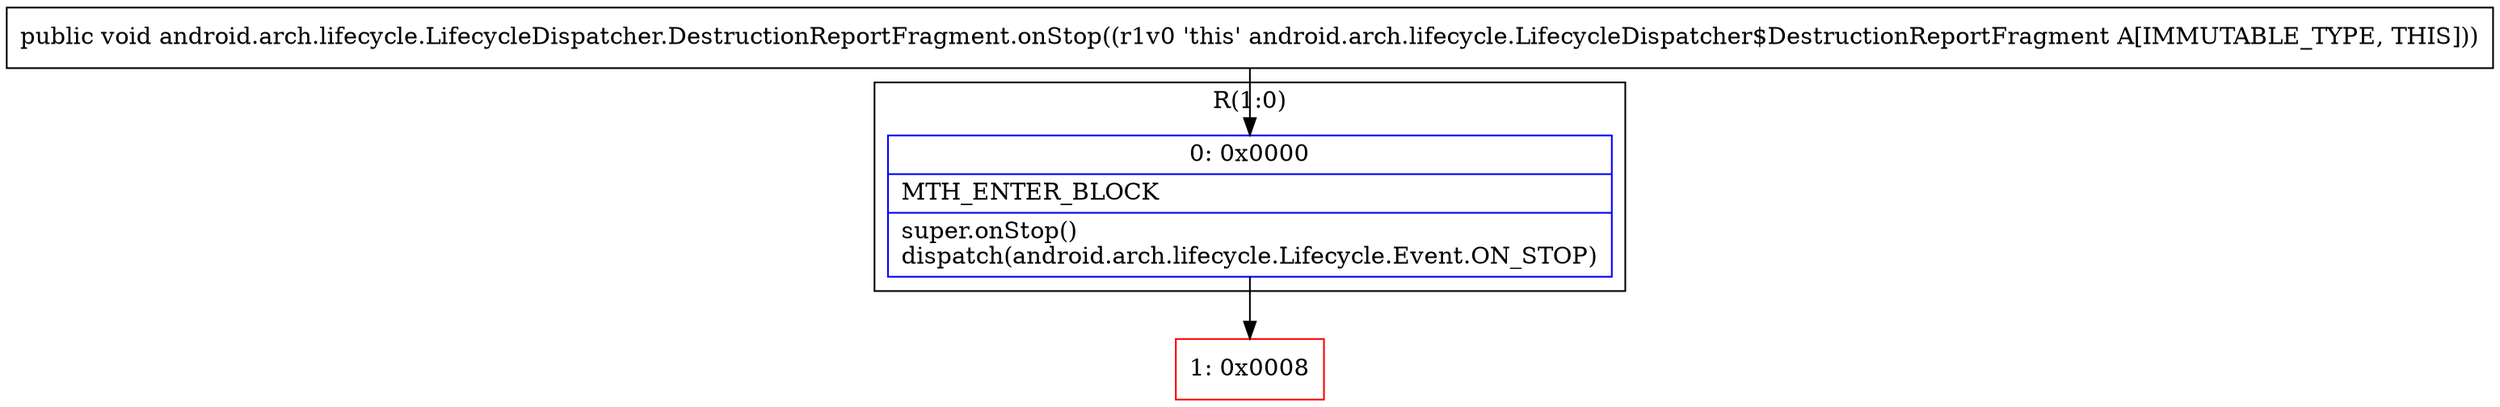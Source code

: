 digraph "CFG forandroid.arch.lifecycle.LifecycleDispatcher.DestructionReportFragment.onStop()V" {
subgraph cluster_Region_1530754953 {
label = "R(1:0)";
node [shape=record,color=blue];
Node_0 [shape=record,label="{0\:\ 0x0000|MTH_ENTER_BLOCK\l|super.onStop()\ldispatch(android.arch.lifecycle.Lifecycle.Event.ON_STOP)\l}"];
}
Node_1 [shape=record,color=red,label="{1\:\ 0x0008}"];
MethodNode[shape=record,label="{public void android.arch.lifecycle.LifecycleDispatcher.DestructionReportFragment.onStop((r1v0 'this' android.arch.lifecycle.LifecycleDispatcher$DestructionReportFragment A[IMMUTABLE_TYPE, THIS])) }"];
MethodNode -> Node_0;
Node_0 -> Node_1;
}

